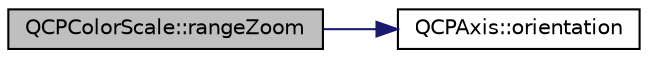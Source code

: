 digraph "QCPColorScale::rangeZoom"
{
  edge [fontname="Helvetica",fontsize="10",labelfontname="Helvetica",labelfontsize="10"];
  node [fontname="Helvetica",fontsize="10",shape=record];
  rankdir="LR";
  Node64 [label="QCPColorScale::rangeZoom",height=0.2,width=0.4,color="black", fillcolor="grey75", style="filled", fontcolor="black"];
  Node64 -> Node65 [color="midnightblue",fontsize="10",style="solid",fontname="Helvetica"];
  Node65 [label="QCPAxis::orientation",height=0.2,width=0.4,color="black", fillcolor="white", style="filled",URL="$d2/deb/class_q_c_p_axis.html#ab988ef4538e2655bb77bd138189cd42e"];
}
